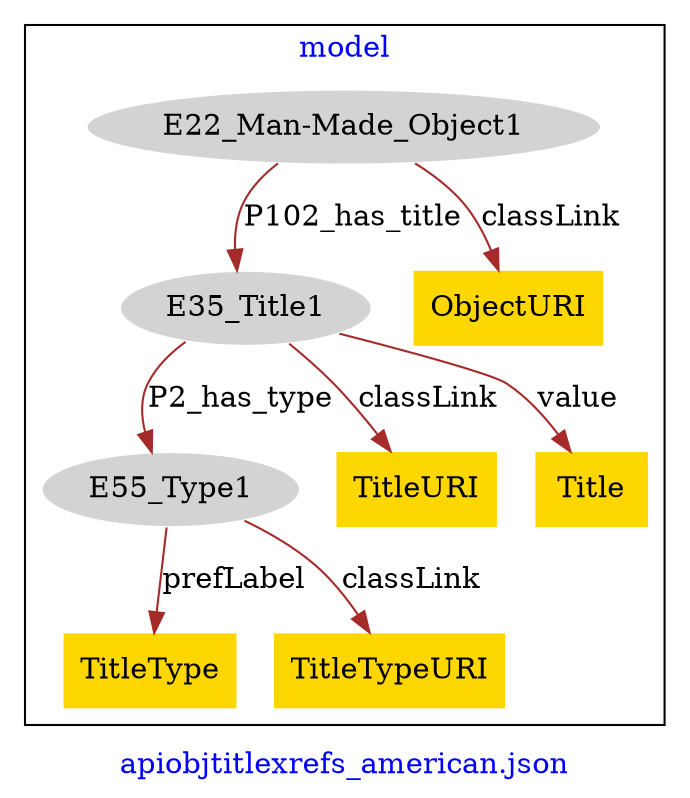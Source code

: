 digraph n0 {
fontcolor="blue"
remincross="true"
label="apiobjtitlexrefs_american.json"
subgraph cluster {
label="model"
n2[style="filled",color="white",fillcolor="lightgray",label="E22_Man-Made_Object1"];
n3[style="filled",color="white",fillcolor="lightgray",label="E35_Title1"];
n4[style="filled",color="white",fillcolor="lightgray",label="E55_Type1"];
n5[shape="plaintext",style="filled",fillcolor="gold",label="TitleURI"];
n6[shape="plaintext",style="filled",fillcolor="gold",label="ObjectURI"];
n7[shape="plaintext",style="filled",fillcolor="gold",label="TitleType"];
n8[shape="plaintext",style="filled",fillcolor="gold",label="Title"];
n9[shape="plaintext",style="filled",fillcolor="gold",label="TitleTypeURI"];
}
n2 -> n3[color="brown",fontcolor="black",label="P102_has_title"]
n3 -> n4[color="brown",fontcolor="black",label="P2_has_type"]
n3 -> n5[color="brown",fontcolor="black",label="classLink"]
n2 -> n6[color="brown",fontcolor="black",label="classLink"]
n4 -> n7[color="brown",fontcolor="black",label="prefLabel"]
n3 -> n8[color="brown",fontcolor="black",label="value"]
n4 -> n9[color="brown",fontcolor="black",label="classLink"]
}
